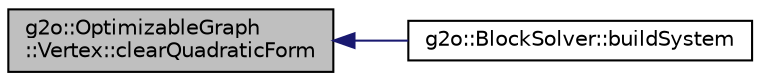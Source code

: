 digraph "g2o::OptimizableGraph::Vertex::clearQuadraticForm"
{
  edge [fontname="Helvetica",fontsize="10",labelfontname="Helvetica",labelfontsize="10"];
  node [fontname="Helvetica",fontsize="10",shape=record];
  rankdir="LR";
  Node1 [label="g2o::OptimizableGraph\l::Vertex::clearQuadraticForm",height=0.2,width=0.4,color="black", fillcolor="grey75", style="filled", fontcolor="black"];
  Node1 -> Node2 [dir="back",color="midnightblue",fontsize="10",style="solid"];
  Node2 [label="g2o::BlockSolver::buildSystem",height=0.2,width=0.4,color="black", fillcolor="white", style="filled",URL="$classg2o_1_1_block_solver.html#a2654a8d52f38e5ce23720a8de302e2e7"];
}
